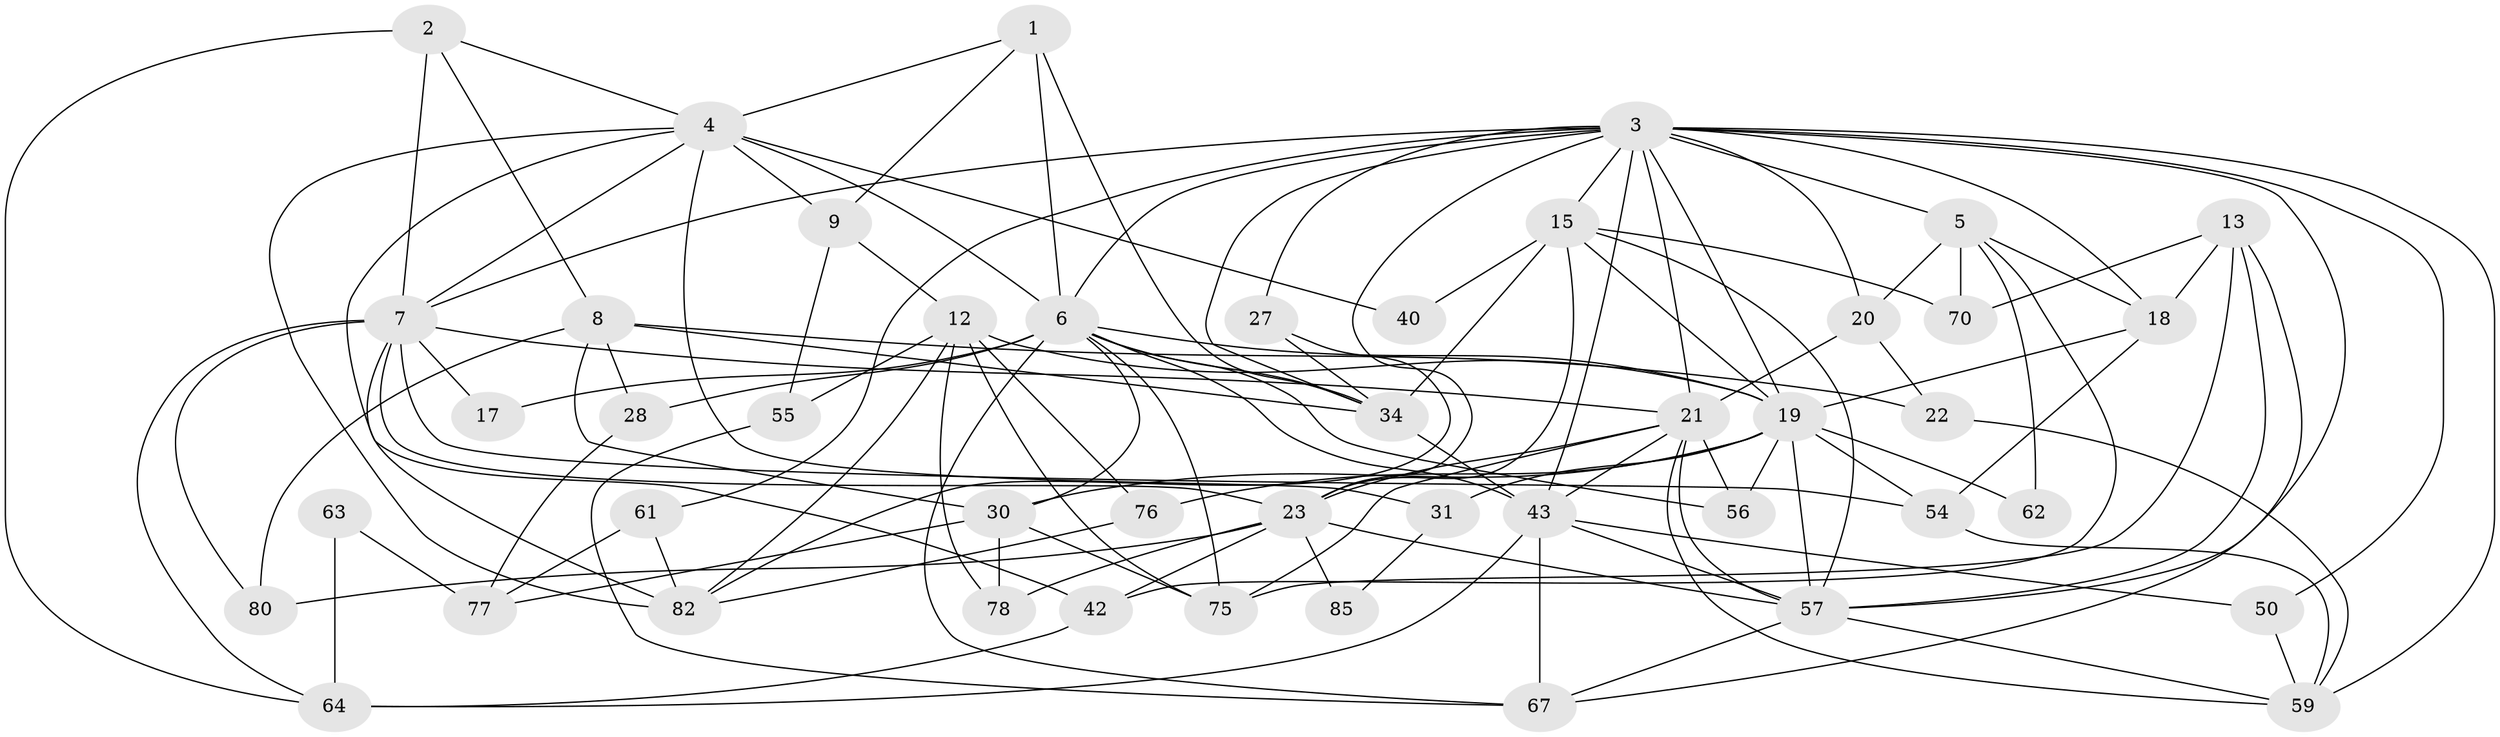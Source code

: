 // original degree distribution, {2: 0.11827956989247312, 4: 0.27956989247311825, 8: 0.021505376344086023, 6: 0.08602150537634409, 5: 0.17204301075268819, 3: 0.2903225806451613, 7: 0.03225806451612903}
// Generated by graph-tools (version 1.1) at 2025/18/03/04/25 18:18:42]
// undirected, 46 vertices, 122 edges
graph export_dot {
graph [start="1"]
  node [color=gray90,style=filled];
  1 [super="+35"];
  2;
  3 [super="+10+38+11+81"];
  4 [super="+60+33+73+16"];
  5 [super="+72+79"];
  6 [super="+14+24+71"];
  7 [super="+41+51+86"];
  8 [super="+25"];
  9 [super="+45"];
  12 [super="+46"];
  13 [super="+65"];
  15 [super="+48"];
  17;
  18;
  19 [super="+29+37+49"];
  20 [super="+66"];
  21 [super="+26"];
  22;
  23 [super="+39+88"];
  27;
  28;
  30 [super="+32+47"];
  31;
  34 [super="+91"];
  40;
  42;
  43 [super="+52"];
  50;
  54;
  55;
  56 [super="+89"];
  57 [super="+92"];
  59;
  61 [super="+83"];
  62;
  63;
  64 [super="+69"];
  67 [super="+84"];
  70;
  75;
  76;
  77;
  78;
  80;
  82 [super="+90"];
  85;
  1 -- 34;
  1 -- 4;
  1 -- 6 [weight=2];
  1 -- 9;
  2 -- 7;
  2 -- 64;
  2 -- 4;
  2 -- 8;
  3 -- 57;
  3 -- 61;
  3 -- 5 [weight=2];
  3 -- 34;
  3 -- 6;
  3 -- 59;
  3 -- 27;
  3 -- 43 [weight=2];
  3 -- 18;
  3 -- 20;
  3 -- 19;
  3 -- 50;
  3 -- 21;
  3 -- 7;
  3 -- 15 [weight=2];
  3 -- 23;
  4 -- 42 [weight=2];
  4 -- 7;
  4 -- 9;
  4 -- 31;
  4 -- 6 [weight=2];
  4 -- 82;
  4 -- 40;
  5 -- 70;
  5 -- 18;
  5 -- 42;
  5 -- 62;
  5 -- 20;
  6 -- 34;
  6 -- 17;
  6 -- 28;
  6 -- 43;
  6 -- 19;
  6 -- 56;
  6 -- 75;
  6 -- 30 [weight=2];
  6 -- 67;
  7 -- 64;
  7 -- 21;
  7 -- 80;
  7 -- 54;
  7 -- 17;
  7 -- 82;
  7 -- 23;
  8 -- 22;
  8 -- 28;
  8 -- 80;
  8 -- 34;
  8 -- 30;
  9 -- 12;
  9 -- 55;
  12 -- 82;
  12 -- 55;
  12 -- 75;
  12 -- 78;
  12 -- 76;
  12 -- 19;
  13 -- 57;
  13 -- 18;
  13 -- 67;
  13 -- 75;
  13 -- 70;
  15 -- 34;
  15 -- 19;
  15 -- 70;
  15 -- 40;
  15 -- 57;
  15 -- 23;
  18 -- 54;
  18 -- 19;
  19 -- 31 [weight=2];
  19 -- 57;
  19 -- 76 [weight=2];
  19 -- 54 [weight=2];
  19 -- 62 [weight=2];
  19 -- 56;
  19 -- 30;
  20 -- 22;
  20 -- 21;
  21 -- 75;
  21 -- 59;
  21 -- 56 [weight=2];
  21 -- 57;
  21 -- 43;
  21 -- 23;
  22 -- 59;
  23 -- 78 [weight=2];
  23 -- 42;
  23 -- 80;
  23 -- 85;
  23 -- 57;
  27 -- 82;
  27 -- 34;
  28 -- 77;
  30 -- 78;
  30 -- 77;
  30 -- 75;
  31 -- 85;
  34 -- 43;
  42 -- 64;
  43 -- 57;
  43 -- 64;
  43 -- 50;
  43 -- 67;
  50 -- 59;
  54 -- 59;
  55 -- 67;
  57 -- 59;
  57 -- 67;
  61 -- 82;
  61 -- 77;
  63 -- 77;
  63 -- 64;
  76 -- 82;
}
